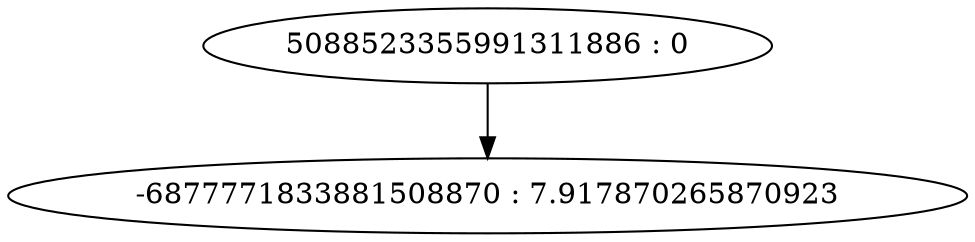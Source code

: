 digraph "plots/tree_48.dot" {
	0 [label="5088523355991311886 : 0"]
	1 [label="-6877771833881508870 : 7.917870265870923"]
	0 -> 1
}
